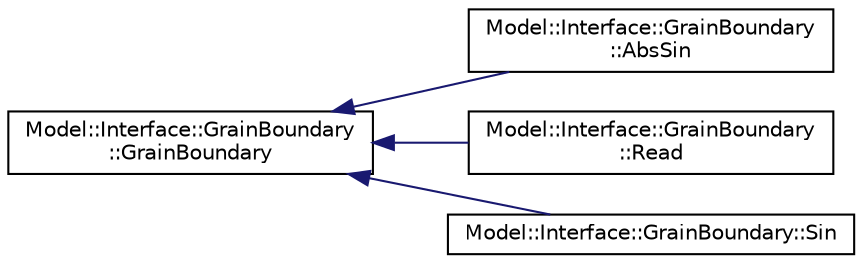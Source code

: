 digraph "Graphical Class Hierarchy"
{
  edge [fontname="Helvetica",fontsize="10",labelfontname="Helvetica",labelfontsize="10"];
  node [fontname="Helvetica",fontsize="10",shape=record];
  rankdir="LR";
  Node1 [label="Model::Interface::GrainBoundary\l::GrainBoundary",height=0.2,width=0.4,color="black", fillcolor="white", style="filled",URL="$classModel_1_1Interface_1_1GrainBoundary_1_1GrainBoundary.html"];
  Node1 -> Node2 [dir="back",color="midnightblue",fontsize="10",style="solid",fontname="Helvetica"];
  Node2 [label="Model::Interface::GrainBoundary\l::AbsSin",height=0.2,width=0.4,color="black", fillcolor="white", style="filled",URL="$classModel_1_1Interface_1_1GrainBoundary_1_1AbsSin.html"];
  Node1 -> Node3 [dir="back",color="midnightblue",fontsize="10",style="solid",fontname="Helvetica"];
  Node3 [label="Model::Interface::GrainBoundary\l::Read",height=0.2,width=0.4,color="black", fillcolor="white", style="filled",URL="$classModel_1_1Interface_1_1GrainBoundary_1_1Read.html"];
  Node1 -> Node4 [dir="back",color="midnightblue",fontsize="10",style="solid",fontname="Helvetica"];
  Node4 [label="Model::Interface::GrainBoundary::Sin",height=0.2,width=0.4,color="black", fillcolor="white", style="filled",URL="$classModel_1_1Interface_1_1GrainBoundary_1_1Sin.html"];
}

